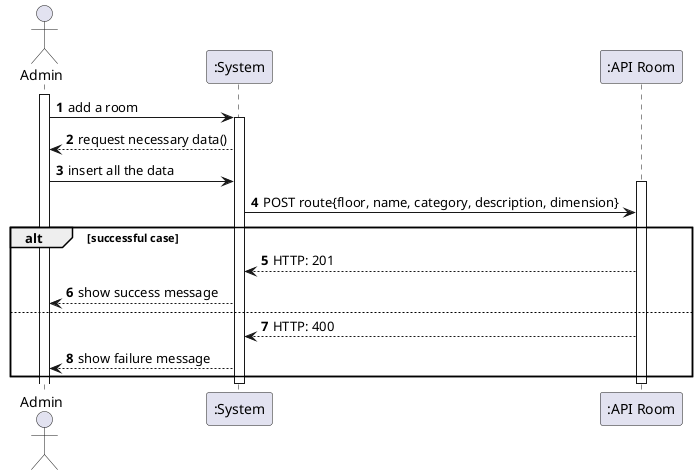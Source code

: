 @startuml
autonumber
'hide footbox
actor "Admin" as admin

participant ":System" as sys
participant ":API Room" as room

activate admin

admin -> sys: add a room
activate sys

sys --> admin: request necessary data()
admin -> sys : insert all the data
activate room
sys -> room: POST route{floor, name, category, description, dimension}

alt successful case
    room --> sys: HTTP: 201
    sys --> admin: show success message
else
    room --> sys: HTTP: 400
    sys --> admin: show failure message
end
deactivate room
deactivate sys
@enduml